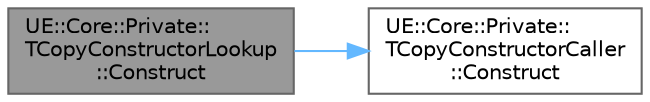 digraph "UE::Core::Private::TCopyConstructorLookup::Construct"
{
 // INTERACTIVE_SVG=YES
 // LATEX_PDF_SIZE
  bgcolor="transparent";
  edge [fontname=Helvetica,fontsize=10,labelfontname=Helvetica,labelfontsize=10];
  node [fontname=Helvetica,fontsize=10,shape=box,height=0.2,width=0.4];
  rankdir="LR";
  Node1 [id="Node000001",label="UE::Core::Private::\lTCopyConstructorLookup\l::Construct",height=0.2,width=0.4,color="gray40", fillcolor="grey60", style="filled", fontcolor="black",tooltip="Construct the type at the index in the template parameter pack with the provided memory location and ..."];
  Node1 -> Node2 [id="edge1_Node000001_Node000002",color="steelblue1",style="solid",tooltip=" "];
  Node2 [id="Node000002",label="UE::Core::Private::\lTCopyConstructorCaller\l::Construct",height=0.2,width=0.4,color="grey40", fillcolor="white", style="filled",URL="$d0/dea/structUE_1_1Core_1_1Private_1_1TCopyConstructorCaller.html#ac0a898c4750dedac245c43b2e63d771b",tooltip="Call the copy constructor of a type with the provided memory location and value."];
}
